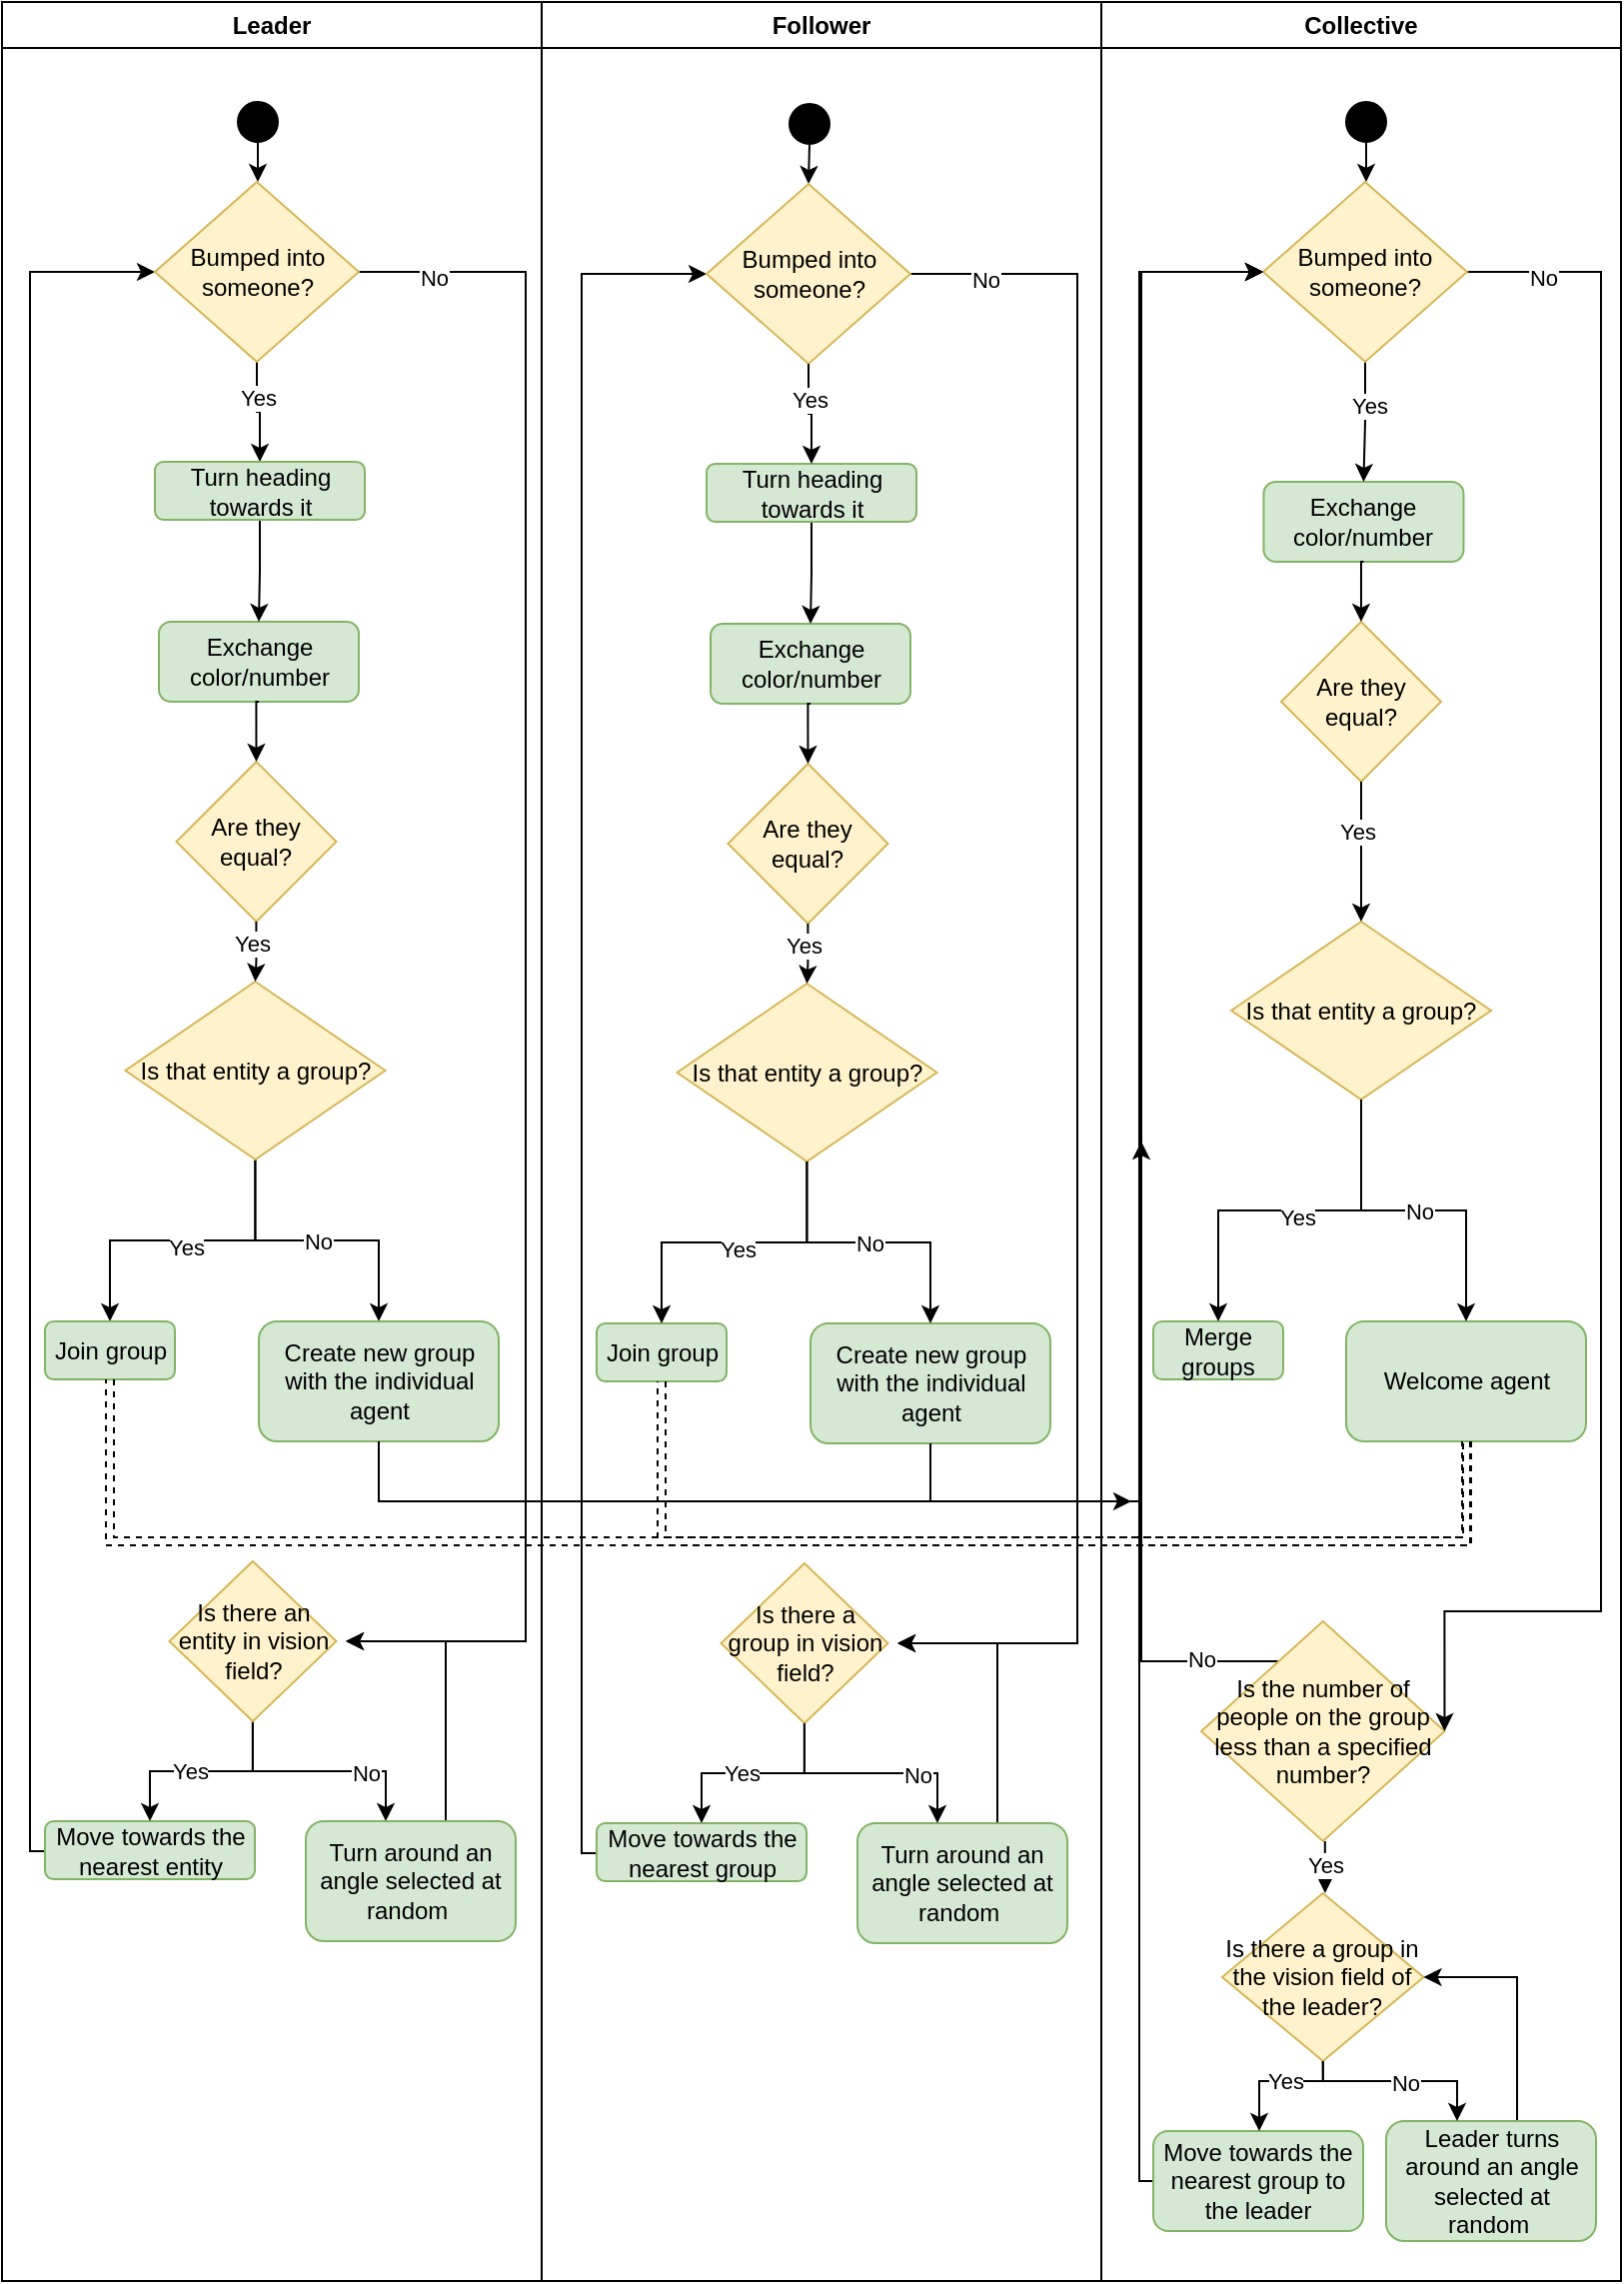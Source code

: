<mxfile version="21.6.8" type="github">
  <diagram name="Página-1" id="bcR1xl-ATKyn7uxblzfL">
    <mxGraphModel dx="1152" dy="717" grid="1" gridSize="10" guides="1" tooltips="1" connect="1" arrows="1" fold="1" page="1" pageScale="1" pageWidth="827" pageHeight="1169" math="0" shadow="0">
      <root>
        <mxCell id="0" />
        <mxCell id="1" parent="0" />
        <mxCell id="erYnmfh7KymrD9iURdZM-40" value="Follower" style="swimlane;whiteSpace=wrap;html=1;" vertex="1" parent="1">
          <mxGeometry x="280" y="20" width="280" height="1140" as="geometry" />
        </mxCell>
        <mxCell id="erYnmfh7KymrD9iURdZM-281" style="edgeStyle=orthogonalEdgeStyle;rounded=0;orthogonalLoop=1;jettySize=auto;html=1;exitX=0.5;exitY=1;exitDx=0;exitDy=0;entryX=0.5;entryY=0;entryDx=0;entryDy=0;" edge="1" parent="erYnmfh7KymrD9iURdZM-40" source="erYnmfh7KymrD9iURdZM-187" target="erYnmfh7KymrD9iURdZM-212">
          <mxGeometry relative="1" as="geometry" />
        </mxCell>
        <mxCell id="erYnmfh7KymrD9iURdZM-187" value="" style="ellipse;whiteSpace=wrap;html=1;aspect=fixed;fillColor=#000000;" vertex="1" parent="erYnmfh7KymrD9iURdZM-40">
          <mxGeometry x="124" y="51" width="20" height="20" as="geometry" />
        </mxCell>
        <mxCell id="erYnmfh7KymrD9iURdZM-188" style="edgeStyle=orthogonalEdgeStyle;rounded=0;orthogonalLoop=1;jettySize=auto;html=1;exitX=0.5;exitY=1;exitDx=0;exitDy=0;entryX=0;entryY=0.5;entryDx=0;entryDy=0;" edge="1" parent="erYnmfh7KymrD9iURdZM-40" source="erYnmfh7KymrD9iURdZM-189">
          <mxGeometry relative="1" as="geometry">
            <mxPoint x="89.74" y="821" as="sourcePoint" />
            <mxPoint x="82.5" y="136" as="targetPoint" />
            <Array as="points">
              <mxPoint x="83" y="940" />
              <mxPoint x="83" y="926" />
              <mxPoint x="20" y="926" />
              <mxPoint x="20" y="136" />
            </Array>
          </mxGeometry>
        </mxCell>
        <mxCell id="erYnmfh7KymrD9iURdZM-189" value="Move towards the nearest group" style="rounded=1;whiteSpace=wrap;html=1;fillColor=#d5e8d4;strokeColor=#82b366;" vertex="1" parent="erYnmfh7KymrD9iURdZM-40">
          <mxGeometry x="27.5" y="911" width="105" height="29" as="geometry" />
        </mxCell>
        <mxCell id="erYnmfh7KymrD9iURdZM-190" value="Exchange color/number" style="rounded=1;whiteSpace=wrap;html=1;fillColor=#d5e8d4;strokeColor=#82b366;" vertex="1" parent="erYnmfh7KymrD9iURdZM-40">
          <mxGeometry x="84.5" y="311" width="100" height="40" as="geometry" />
        </mxCell>
        <mxCell id="erYnmfh7KymrD9iURdZM-191" value="Are they equal?" style="rhombus;whiteSpace=wrap;html=1;fillColor=#fff2cc;strokeColor=#d6b656;" vertex="1" parent="erYnmfh7KymrD9iURdZM-40">
          <mxGeometry x="93.24" y="381" width="80" height="80" as="geometry" />
        </mxCell>
        <mxCell id="erYnmfh7KymrD9iURdZM-192" style="edgeStyle=orthogonalEdgeStyle;rounded=0;orthogonalLoop=1;jettySize=auto;html=1;exitX=0.5;exitY=1;exitDx=0;exitDy=0;entryX=0.5;entryY=0;entryDx=0;entryDy=0;" edge="1" parent="erYnmfh7KymrD9iURdZM-40" source="erYnmfh7KymrD9iURdZM-190" target="erYnmfh7KymrD9iURdZM-191">
          <mxGeometry relative="1" as="geometry" />
        </mxCell>
        <mxCell id="erYnmfh7KymrD9iURdZM-197" value="Is that entity a group?" style="rhombus;whiteSpace=wrap;html=1;fillColor=#fff2cc;strokeColor=#d6b656;" vertex="1" parent="erYnmfh7KymrD9iURdZM-40">
          <mxGeometry x="67.74" y="491" width="130" height="89" as="geometry" />
        </mxCell>
        <mxCell id="erYnmfh7KymrD9iURdZM-198" style="edgeStyle=orthogonalEdgeStyle;rounded=0;orthogonalLoop=1;jettySize=auto;html=1;entryX=0.5;entryY=0;entryDx=0;entryDy=0;" edge="1" parent="erYnmfh7KymrD9iURdZM-40" source="erYnmfh7KymrD9iURdZM-191" target="erYnmfh7KymrD9iURdZM-197">
          <mxGeometry relative="1" as="geometry" />
        </mxCell>
        <mxCell id="erYnmfh7KymrD9iURdZM-199" value="Yes" style="edgeLabel;html=1;align=center;verticalAlign=middle;resizable=0;points=[];" vertex="1" connectable="0" parent="erYnmfh7KymrD9iURdZM-198">
          <mxGeometry x="-0.262" y="-2" relative="1" as="geometry">
            <mxPoint y="-1" as="offset" />
          </mxGeometry>
        </mxCell>
        <mxCell id="erYnmfh7KymrD9iURdZM-200" value="Create new group with the individual agent" style="rounded=1;whiteSpace=wrap;html=1;fillColor=#d5e8d4;strokeColor=#82b366;" vertex="1" parent="erYnmfh7KymrD9iURdZM-40">
          <mxGeometry x="134.5" y="661" width="120" height="60" as="geometry" />
        </mxCell>
        <mxCell id="erYnmfh7KymrD9iURdZM-193" style="edgeStyle=orthogonalEdgeStyle;rounded=0;orthogonalLoop=1;jettySize=auto;html=1;entryX=0.5;entryY=0;entryDx=0;entryDy=0;" edge="1" parent="erYnmfh7KymrD9iURdZM-40" source="erYnmfh7KymrD9iURdZM-197" target="erYnmfh7KymrD9iURdZM-200">
          <mxGeometry relative="1" as="geometry" />
        </mxCell>
        <mxCell id="erYnmfh7KymrD9iURdZM-194" value="No" style="edgeLabel;html=1;align=center;verticalAlign=middle;resizable=0;points=[];" vertex="1" connectable="0" parent="erYnmfh7KymrD9iURdZM-193">
          <mxGeometry x="0.214" relative="1" as="geometry">
            <mxPoint x="-15" as="offset" />
          </mxGeometry>
        </mxCell>
        <mxCell id="erYnmfh7KymrD9iURdZM-201" value="Join group" style="rounded=1;whiteSpace=wrap;html=1;fillColor=#d5e8d4;strokeColor=#82b366;" vertex="1" parent="erYnmfh7KymrD9iURdZM-40">
          <mxGeometry x="27.5" y="661" width="65" height="29" as="geometry" />
        </mxCell>
        <mxCell id="erYnmfh7KymrD9iURdZM-195" style="edgeStyle=orthogonalEdgeStyle;rounded=0;orthogonalLoop=1;jettySize=auto;html=1;" edge="1" parent="erYnmfh7KymrD9iURdZM-40" source="erYnmfh7KymrD9iURdZM-197" target="erYnmfh7KymrD9iURdZM-201">
          <mxGeometry relative="1" as="geometry" />
        </mxCell>
        <mxCell id="erYnmfh7KymrD9iURdZM-196" value="Yes" style="edgeLabel;html=1;align=center;verticalAlign=middle;resizable=0;points=[];" vertex="1" connectable="0" parent="erYnmfh7KymrD9iURdZM-195">
          <mxGeometry x="-0.148" y="3" relative="1" as="geometry">
            <mxPoint x="-10" as="offset" />
          </mxGeometry>
        </mxCell>
        <mxCell id="erYnmfh7KymrD9iURdZM-202" style="edgeStyle=orthogonalEdgeStyle;rounded=0;orthogonalLoop=1;jettySize=auto;html=1;" edge="1" parent="erYnmfh7KymrD9iURdZM-40" source="erYnmfh7KymrD9iURdZM-206" target="erYnmfh7KymrD9iURdZM-189">
          <mxGeometry relative="1" as="geometry" />
        </mxCell>
        <mxCell id="erYnmfh7KymrD9iURdZM-203" value="Yes" style="edgeLabel;html=1;align=center;verticalAlign=middle;resizable=0;points=[];" vertex="1" connectable="0" parent="erYnmfh7KymrD9iURdZM-202">
          <mxGeometry x="-0.413" y="-5" relative="1" as="geometry">
            <mxPoint x="-27" y="5" as="offset" />
          </mxGeometry>
        </mxCell>
        <mxCell id="erYnmfh7KymrD9iURdZM-206" value="Is there a group in vision field?" style="rhombus;whiteSpace=wrap;html=1;fillColor=#fff2cc;strokeColor=#d6b656;" vertex="1" parent="erYnmfh7KymrD9iURdZM-40">
          <mxGeometry x="89.74" y="781" width="83.5" height="80" as="geometry" />
        </mxCell>
        <mxCell id="erYnmfh7KymrD9iURdZM-209" style="edgeStyle=orthogonalEdgeStyle;rounded=0;orthogonalLoop=1;jettySize=auto;html=1;" edge="1" parent="erYnmfh7KymrD9iURdZM-40" source="erYnmfh7KymrD9iURdZM-212">
          <mxGeometry relative="1" as="geometry">
            <mxPoint x="178" y="821" as="targetPoint" />
            <Array as="points">
              <mxPoint x="268" y="136" />
              <mxPoint x="268" y="821" />
            </Array>
          </mxGeometry>
        </mxCell>
        <mxCell id="erYnmfh7KymrD9iURdZM-211" value="No" style="edgeLabel;html=1;align=center;verticalAlign=middle;resizable=0;points=[];" vertex="1" connectable="0" parent="erYnmfh7KymrD9iURdZM-209">
          <mxGeometry x="-0.913" y="-3" relative="1" as="geometry">
            <mxPoint as="offset" />
          </mxGeometry>
        </mxCell>
        <mxCell id="erYnmfh7KymrD9iURdZM-212" value="Bumped into someone?" style="rhombus;whiteSpace=wrap;html=1;fillColor=#fff2cc;strokeColor=#d6b656;" vertex="1" parent="erYnmfh7KymrD9iURdZM-40">
          <mxGeometry x="82.5" y="91" width="102" height="90" as="geometry" />
        </mxCell>
        <mxCell id="erYnmfh7KymrD9iURdZM-213" style="edgeStyle=orthogonalEdgeStyle;rounded=0;orthogonalLoop=1;jettySize=auto;html=1;exitX=0.5;exitY=1;exitDx=0;exitDy=0;" edge="1" parent="erYnmfh7KymrD9iURdZM-40" source="erYnmfh7KymrD9iURdZM-214" target="erYnmfh7KymrD9iURdZM-190">
          <mxGeometry relative="1" as="geometry" />
        </mxCell>
        <mxCell id="erYnmfh7KymrD9iURdZM-214" value="Turn heading towards it" style="rounded=1;whiteSpace=wrap;html=1;fillColor=#d5e8d4;strokeColor=#82b366;" vertex="1" parent="erYnmfh7KymrD9iURdZM-40">
          <mxGeometry x="82.5" y="231" width="105" height="29" as="geometry" />
        </mxCell>
        <mxCell id="erYnmfh7KymrD9iURdZM-207" style="edgeStyle=orthogonalEdgeStyle;rounded=0;orthogonalLoop=1;jettySize=auto;html=1;exitX=0.5;exitY=1;exitDx=0;exitDy=0;" edge="1" parent="erYnmfh7KymrD9iURdZM-40" source="erYnmfh7KymrD9iURdZM-212" target="erYnmfh7KymrD9iURdZM-214">
          <mxGeometry relative="1" as="geometry" />
        </mxCell>
        <mxCell id="erYnmfh7KymrD9iURdZM-208" value="Yes" style="edgeLabel;html=1;align=center;verticalAlign=middle;resizable=0;points=[];" vertex="1" connectable="0" parent="erYnmfh7KymrD9iURdZM-207">
          <mxGeometry x="-0.438" y="4" relative="1" as="geometry">
            <mxPoint x="-4" y="3" as="offset" />
          </mxGeometry>
        </mxCell>
        <mxCell id="erYnmfh7KymrD9iURdZM-215" style="edgeStyle=orthogonalEdgeStyle;rounded=0;orthogonalLoop=1;jettySize=auto;html=1;" edge="1" parent="erYnmfh7KymrD9iURdZM-40" source="erYnmfh7KymrD9iURdZM-216">
          <mxGeometry relative="1" as="geometry">
            <mxPoint x="178" y="821" as="targetPoint" />
            <Array as="points">
              <mxPoint x="228" y="821" />
            </Array>
          </mxGeometry>
        </mxCell>
        <mxCell id="erYnmfh7KymrD9iURdZM-216" value="Turn around an angle selected at random&amp;nbsp;" style="rounded=1;whiteSpace=wrap;html=1;fillColor=#d5e8d4;strokeColor=#82b366;" vertex="1" parent="erYnmfh7KymrD9iURdZM-40">
          <mxGeometry x="158" y="911" width="105" height="60" as="geometry" />
        </mxCell>
        <mxCell id="erYnmfh7KymrD9iURdZM-204" style="edgeStyle=orthogonalEdgeStyle;rounded=0;orthogonalLoop=1;jettySize=auto;html=1;" edge="1" parent="erYnmfh7KymrD9iURdZM-40" source="erYnmfh7KymrD9iURdZM-206" target="erYnmfh7KymrD9iURdZM-216">
          <mxGeometry relative="1" as="geometry">
            <Array as="points">
              <mxPoint x="131" y="886" />
              <mxPoint x="198" y="886" />
            </Array>
          </mxGeometry>
        </mxCell>
        <mxCell id="erYnmfh7KymrD9iURdZM-205" value="No" style="edgeLabel;html=1;align=center;verticalAlign=middle;resizable=0;points=[];" vertex="1" connectable="0" parent="erYnmfh7KymrD9iURdZM-204">
          <mxGeometry x="0.239" y="-1" relative="1" as="geometry">
            <mxPoint x="9" as="offset" />
          </mxGeometry>
        </mxCell>
        <mxCell id="erYnmfh7KymrD9iURdZM-1" value="Leader" style="swimlane;whiteSpace=wrap;html=1;startSize=23;" vertex="1" parent="1">
          <mxGeometry x="10" y="20" width="270" height="1140" as="geometry" />
        </mxCell>
        <mxCell id="erYnmfh7KymrD9iURdZM-133" value="" style="edgeStyle=orthogonalEdgeStyle;rounded=0;orthogonalLoop=1;jettySize=auto;html=1;" edge="1" parent="erYnmfh7KymrD9iURdZM-1" source="erYnmfh7KymrD9iURdZM-3" target="erYnmfh7KymrD9iURdZM-130">
          <mxGeometry relative="1" as="geometry" />
        </mxCell>
        <mxCell id="erYnmfh7KymrD9iURdZM-3" value="" style="ellipse;whiteSpace=wrap;html=1;aspect=fixed;fillColor=#000000;" vertex="1" parent="erYnmfh7KymrD9iURdZM-1">
          <mxGeometry x="118" y="50" width="20" height="20" as="geometry" />
        </mxCell>
        <mxCell id="erYnmfh7KymrD9iURdZM-153" style="edgeStyle=orthogonalEdgeStyle;rounded=0;orthogonalLoop=1;jettySize=auto;html=1;exitX=0.5;exitY=1;exitDx=0;exitDy=0;entryX=0;entryY=0.5;entryDx=0;entryDy=0;" edge="1" parent="erYnmfh7KymrD9iURdZM-1" source="erYnmfh7KymrD9iURdZM-47">
          <mxGeometry relative="1" as="geometry">
            <mxPoint x="83.74" y="820" as="sourcePoint" />
            <mxPoint x="76.5" y="135" as="targetPoint" />
            <Array as="points">
              <mxPoint x="77" y="939" />
              <mxPoint x="77" y="925" />
              <mxPoint x="14" y="925" />
              <mxPoint x="14" y="135" />
            </Array>
          </mxGeometry>
        </mxCell>
        <mxCell id="erYnmfh7KymrD9iURdZM-47" value="Move towards the nearest entity" style="rounded=1;whiteSpace=wrap;html=1;fillColor=#d5e8d4;strokeColor=#82b366;" vertex="1" parent="erYnmfh7KymrD9iURdZM-1">
          <mxGeometry x="21.5" y="910" width="105" height="29" as="geometry" />
        </mxCell>
        <mxCell id="erYnmfh7KymrD9iURdZM-54" value="Exchange color/number" style="rounded=1;whiteSpace=wrap;html=1;fillColor=#d5e8d4;strokeColor=#82b366;" vertex="1" parent="erYnmfh7KymrD9iURdZM-1">
          <mxGeometry x="78.5" y="310" width="100" height="40" as="geometry" />
        </mxCell>
        <mxCell id="erYnmfh7KymrD9iURdZM-57" value="Are they equal?" style="rhombus;whiteSpace=wrap;html=1;fillColor=#fff2cc;strokeColor=#d6b656;" vertex="1" parent="erYnmfh7KymrD9iURdZM-1">
          <mxGeometry x="87.24" y="380" width="80" height="80" as="geometry" />
        </mxCell>
        <mxCell id="erYnmfh7KymrD9iURdZM-53" style="edgeStyle=orthogonalEdgeStyle;rounded=0;orthogonalLoop=1;jettySize=auto;html=1;exitX=0.5;exitY=1;exitDx=0;exitDy=0;entryX=0.5;entryY=0;entryDx=0;entryDy=0;" edge="1" parent="erYnmfh7KymrD9iURdZM-1" source="erYnmfh7KymrD9iURdZM-54" target="erYnmfh7KymrD9iURdZM-57">
          <mxGeometry relative="1" as="geometry" />
        </mxCell>
        <mxCell id="erYnmfh7KymrD9iURdZM-136" style="edgeStyle=orthogonalEdgeStyle;rounded=0;orthogonalLoop=1;jettySize=auto;html=1;entryX=0.5;entryY=0;entryDx=0;entryDy=0;" edge="1" parent="erYnmfh7KymrD9iURdZM-1" source="erYnmfh7KymrD9iURdZM-62" target="erYnmfh7KymrD9iURdZM-63">
          <mxGeometry relative="1" as="geometry" />
        </mxCell>
        <mxCell id="erYnmfh7KymrD9iURdZM-137" value="No" style="edgeLabel;html=1;align=center;verticalAlign=middle;resizable=0;points=[];" vertex="1" connectable="0" parent="erYnmfh7KymrD9iURdZM-136">
          <mxGeometry x="0.214" relative="1" as="geometry">
            <mxPoint x="-15" as="offset" />
          </mxGeometry>
        </mxCell>
        <mxCell id="erYnmfh7KymrD9iURdZM-138" style="edgeStyle=orthogonalEdgeStyle;rounded=0;orthogonalLoop=1;jettySize=auto;html=1;" edge="1" parent="erYnmfh7KymrD9iURdZM-1" source="erYnmfh7KymrD9iURdZM-62" target="erYnmfh7KymrD9iURdZM-68">
          <mxGeometry relative="1" as="geometry" />
        </mxCell>
        <mxCell id="erYnmfh7KymrD9iURdZM-139" value="Yes" style="edgeLabel;html=1;align=center;verticalAlign=middle;resizable=0;points=[];" vertex="1" connectable="0" parent="erYnmfh7KymrD9iURdZM-138">
          <mxGeometry x="-0.148" y="3" relative="1" as="geometry">
            <mxPoint x="-10" as="offset" />
          </mxGeometry>
        </mxCell>
        <mxCell id="erYnmfh7KymrD9iURdZM-62" value="Is that entity a group?" style="rhombus;whiteSpace=wrap;html=1;fillColor=#fff2cc;strokeColor=#d6b656;" vertex="1" parent="erYnmfh7KymrD9iURdZM-1">
          <mxGeometry x="61.74" y="490" width="130" height="89" as="geometry" />
        </mxCell>
        <mxCell id="erYnmfh7KymrD9iURdZM-56" style="edgeStyle=orthogonalEdgeStyle;rounded=0;orthogonalLoop=1;jettySize=auto;html=1;entryX=0.5;entryY=0;entryDx=0;entryDy=0;" edge="1" parent="erYnmfh7KymrD9iURdZM-1" source="erYnmfh7KymrD9iURdZM-57" target="erYnmfh7KymrD9iURdZM-62">
          <mxGeometry relative="1" as="geometry" />
        </mxCell>
        <mxCell id="erYnmfh7KymrD9iURdZM-150" value="Yes" style="edgeLabel;html=1;align=center;verticalAlign=middle;resizable=0;points=[];" vertex="1" connectable="0" parent="erYnmfh7KymrD9iURdZM-56">
          <mxGeometry x="-0.262" y="-2" relative="1" as="geometry">
            <mxPoint y="-1" as="offset" />
          </mxGeometry>
        </mxCell>
        <mxCell id="erYnmfh7KymrD9iURdZM-63" value="Create new group with the individual agent" style="rounded=1;whiteSpace=wrap;html=1;fillColor=#d5e8d4;strokeColor=#82b366;" vertex="1" parent="erYnmfh7KymrD9iURdZM-1">
          <mxGeometry x="128.5" y="660" width="120" height="60" as="geometry" />
        </mxCell>
        <mxCell id="erYnmfh7KymrD9iURdZM-68" value="Join group" style="rounded=1;whiteSpace=wrap;html=1;fillColor=#d5e8d4;strokeColor=#82b366;" vertex="1" parent="erYnmfh7KymrD9iURdZM-1">
          <mxGeometry x="21.5" y="660" width="65" height="29" as="geometry" />
        </mxCell>
        <mxCell id="erYnmfh7KymrD9iURdZM-127" style="edgeStyle=orthogonalEdgeStyle;rounded=0;orthogonalLoop=1;jettySize=auto;html=1;" edge="1" parent="erYnmfh7KymrD9iURdZM-1" source="erYnmfh7KymrD9iURdZM-120" target="erYnmfh7KymrD9iURdZM-47">
          <mxGeometry relative="1" as="geometry" />
        </mxCell>
        <mxCell id="erYnmfh7KymrD9iURdZM-128" value="Yes" style="edgeLabel;html=1;align=center;verticalAlign=middle;resizable=0;points=[];" vertex="1" connectable="0" parent="erYnmfh7KymrD9iURdZM-127">
          <mxGeometry x="-0.413" y="-5" relative="1" as="geometry">
            <mxPoint x="-27" y="5" as="offset" />
          </mxGeometry>
        </mxCell>
        <mxCell id="erYnmfh7KymrD9iURdZM-182" style="edgeStyle=orthogonalEdgeStyle;rounded=0;orthogonalLoop=1;jettySize=auto;html=1;" edge="1" parent="erYnmfh7KymrD9iURdZM-1" source="erYnmfh7KymrD9iURdZM-120" target="erYnmfh7KymrD9iURdZM-181">
          <mxGeometry relative="1" as="geometry">
            <Array as="points">
              <mxPoint x="125" y="885" />
              <mxPoint x="192" y="885" />
            </Array>
          </mxGeometry>
        </mxCell>
        <mxCell id="erYnmfh7KymrD9iURdZM-183" value="No" style="edgeLabel;html=1;align=center;verticalAlign=middle;resizable=0;points=[];" vertex="1" connectable="0" parent="erYnmfh7KymrD9iURdZM-182">
          <mxGeometry x="0.239" y="-1" relative="1" as="geometry">
            <mxPoint x="9" as="offset" />
          </mxGeometry>
        </mxCell>
        <mxCell id="erYnmfh7KymrD9iURdZM-120" value="Is there an entity in vision field?" style="rhombus;whiteSpace=wrap;html=1;fillColor=#fff2cc;strokeColor=#d6b656;" vertex="1" parent="erYnmfh7KymrD9iURdZM-1">
          <mxGeometry x="83.74" y="780" width="83.5" height="80" as="geometry" />
        </mxCell>
        <mxCell id="erYnmfh7KymrD9iURdZM-132" style="edgeStyle=orthogonalEdgeStyle;rounded=0;orthogonalLoop=1;jettySize=auto;html=1;exitX=0.5;exitY=1;exitDx=0;exitDy=0;" edge="1" parent="erYnmfh7KymrD9iURdZM-1" source="erYnmfh7KymrD9iURdZM-130" target="erYnmfh7KymrD9iURdZM-131">
          <mxGeometry relative="1" as="geometry" />
        </mxCell>
        <mxCell id="erYnmfh7KymrD9iURdZM-134" value="Yes" style="edgeLabel;html=1;align=center;verticalAlign=middle;resizable=0;points=[];" vertex="1" connectable="0" parent="erYnmfh7KymrD9iURdZM-132">
          <mxGeometry x="-0.438" y="4" relative="1" as="geometry">
            <mxPoint x="-4" y="3" as="offset" />
          </mxGeometry>
        </mxCell>
        <mxCell id="erYnmfh7KymrD9iURdZM-141" style="edgeStyle=orthogonalEdgeStyle;rounded=0;orthogonalLoop=1;jettySize=auto;html=1;" edge="1" parent="erYnmfh7KymrD9iURdZM-1" source="erYnmfh7KymrD9iURdZM-130">
          <mxGeometry relative="1" as="geometry">
            <mxPoint x="172" y="820" as="targetPoint" />
            <Array as="points">
              <mxPoint x="262" y="135" />
              <mxPoint x="262" y="820" />
            </Array>
          </mxGeometry>
        </mxCell>
        <mxCell id="erYnmfh7KymrD9iURdZM-184" value="No" style="edgeLabel;html=1;align=center;verticalAlign=middle;resizable=0;points=[];" vertex="1" connectable="0" parent="erYnmfh7KymrD9iURdZM-141">
          <mxGeometry x="-0.913" y="-3" relative="1" as="geometry">
            <mxPoint as="offset" />
          </mxGeometry>
        </mxCell>
        <mxCell id="erYnmfh7KymrD9iURdZM-130" value="Bumped into someone?" style="rhombus;whiteSpace=wrap;html=1;fillColor=#fff2cc;strokeColor=#d6b656;" vertex="1" parent="erYnmfh7KymrD9iURdZM-1">
          <mxGeometry x="76.5" y="90" width="102" height="90" as="geometry" />
        </mxCell>
        <mxCell id="erYnmfh7KymrD9iURdZM-146" style="edgeStyle=orthogonalEdgeStyle;rounded=0;orthogonalLoop=1;jettySize=auto;html=1;exitX=0.5;exitY=1;exitDx=0;exitDy=0;" edge="1" parent="erYnmfh7KymrD9iURdZM-1" source="erYnmfh7KymrD9iURdZM-131" target="erYnmfh7KymrD9iURdZM-54">
          <mxGeometry relative="1" as="geometry" />
        </mxCell>
        <mxCell id="erYnmfh7KymrD9iURdZM-131" value="Turn heading towards it" style="rounded=1;whiteSpace=wrap;html=1;fillColor=#d5e8d4;strokeColor=#82b366;" vertex="1" parent="erYnmfh7KymrD9iURdZM-1">
          <mxGeometry x="76.5" y="230" width="105" height="29" as="geometry" />
        </mxCell>
        <mxCell id="erYnmfh7KymrD9iURdZM-185" style="edgeStyle=orthogonalEdgeStyle;rounded=0;orthogonalLoop=1;jettySize=auto;html=1;" edge="1" parent="erYnmfh7KymrD9iURdZM-1" source="erYnmfh7KymrD9iURdZM-181">
          <mxGeometry relative="1" as="geometry">
            <mxPoint x="172" y="820" as="targetPoint" />
            <Array as="points">
              <mxPoint x="222" y="820" />
            </Array>
          </mxGeometry>
        </mxCell>
        <mxCell id="erYnmfh7KymrD9iURdZM-181" value="Turn around an angle selected at random&amp;nbsp;" style="rounded=1;whiteSpace=wrap;html=1;fillColor=#d5e8d4;strokeColor=#82b366;" vertex="1" parent="erYnmfh7KymrD9iURdZM-1">
          <mxGeometry x="152" y="910" width="105" height="60" as="geometry" />
        </mxCell>
        <mxCell id="erYnmfh7KymrD9iURdZM-28" value="Collective" style="swimlane;whiteSpace=wrap;html=1;" vertex="1" parent="1">
          <mxGeometry x="560" y="20" width="260" height="1140" as="geometry" />
        </mxCell>
        <mxCell id="erYnmfh7KymrD9iURdZM-217" value="" style="ellipse;whiteSpace=wrap;html=1;aspect=fixed;fillColor=#000000;" vertex="1" parent="erYnmfh7KymrD9iURdZM-28">
          <mxGeometry x="122.5" y="50" width="20" height="20" as="geometry" />
        </mxCell>
        <mxCell id="erYnmfh7KymrD9iURdZM-218" style="edgeStyle=orthogonalEdgeStyle;rounded=0;orthogonalLoop=1;jettySize=auto;html=1;exitX=0.5;exitY=1;exitDx=0;exitDy=0;entryX=0;entryY=0.5;entryDx=0;entryDy=0;" edge="1" parent="erYnmfh7KymrD9iURdZM-28" source="erYnmfh7KymrD9iURdZM-219">
          <mxGeometry relative="1" as="geometry">
            <mxPoint x="88.24" y="820" as="sourcePoint" />
            <mxPoint x="81" y="135" as="targetPoint" />
            <Array as="points">
              <mxPoint x="78" y="1080" />
              <mxPoint x="70" y="1080" />
              <mxPoint x="70" y="1090" />
              <mxPoint x="19" y="1090" />
              <mxPoint x="19" y="135" />
            </Array>
          </mxGeometry>
        </mxCell>
        <mxCell id="erYnmfh7KymrD9iURdZM-219" value="Move towards the nearest group to the leader" style="rounded=1;whiteSpace=wrap;html=1;fillColor=#d5e8d4;strokeColor=#82b366;" vertex="1" parent="erYnmfh7KymrD9iURdZM-28">
          <mxGeometry x="26.0" y="1065" width="105" height="50" as="geometry" />
        </mxCell>
        <mxCell id="erYnmfh7KymrD9iURdZM-220" value="Exchange color/number" style="rounded=1;whiteSpace=wrap;html=1;fillColor=#d5e8d4;strokeColor=#82b366;" vertex="1" parent="erYnmfh7KymrD9iURdZM-28">
          <mxGeometry x="81.24" y="240" width="100" height="40" as="geometry" />
        </mxCell>
        <mxCell id="erYnmfh7KymrD9iURdZM-221" value="Are they equal?" style="rhombus;whiteSpace=wrap;html=1;fillColor=#fff2cc;strokeColor=#d6b656;" vertex="1" parent="erYnmfh7KymrD9iURdZM-28">
          <mxGeometry x="89.98" y="310" width="80" height="80" as="geometry" />
        </mxCell>
        <mxCell id="erYnmfh7KymrD9iURdZM-222" style="edgeStyle=orthogonalEdgeStyle;rounded=0;orthogonalLoop=1;jettySize=auto;html=1;exitX=0.5;exitY=1;exitDx=0;exitDy=0;entryX=0.5;entryY=0;entryDx=0;entryDy=0;" edge="1" parent="erYnmfh7KymrD9iURdZM-28" source="erYnmfh7KymrD9iURdZM-220" target="erYnmfh7KymrD9iURdZM-221">
          <mxGeometry relative="1" as="geometry" />
        </mxCell>
        <mxCell id="erYnmfh7KymrD9iURdZM-223" value="Is that entity a group?" style="rhombus;whiteSpace=wrap;html=1;fillColor=#fff2cc;strokeColor=#d6b656;" vertex="1" parent="erYnmfh7KymrD9iURdZM-28">
          <mxGeometry x="64.99" y="460" width="130" height="89" as="geometry" />
        </mxCell>
        <mxCell id="erYnmfh7KymrD9iURdZM-224" style="edgeStyle=orthogonalEdgeStyle;rounded=0;orthogonalLoop=1;jettySize=auto;html=1;entryX=0.5;entryY=0;entryDx=0;entryDy=0;" edge="1" parent="erYnmfh7KymrD9iURdZM-28" source="erYnmfh7KymrD9iURdZM-221" target="erYnmfh7KymrD9iURdZM-223">
          <mxGeometry relative="1" as="geometry" />
        </mxCell>
        <mxCell id="erYnmfh7KymrD9iURdZM-225" value="Yes" style="edgeLabel;html=1;align=center;verticalAlign=middle;resizable=0;points=[];" vertex="1" connectable="0" parent="erYnmfh7KymrD9iURdZM-224">
          <mxGeometry x="-0.262" y="-2" relative="1" as="geometry">
            <mxPoint y="-1" as="offset" />
          </mxGeometry>
        </mxCell>
        <mxCell id="erYnmfh7KymrD9iURdZM-226" value="Welcome agent" style="rounded=1;whiteSpace=wrap;html=1;fillColor=#d5e8d4;strokeColor=#82b366;" vertex="1" parent="erYnmfh7KymrD9iURdZM-28">
          <mxGeometry x="122.5" y="660" width="120" height="60" as="geometry" />
        </mxCell>
        <mxCell id="erYnmfh7KymrD9iURdZM-227" style="edgeStyle=orthogonalEdgeStyle;rounded=0;orthogonalLoop=1;jettySize=auto;html=1;entryX=0.5;entryY=0;entryDx=0;entryDy=0;" edge="1" parent="erYnmfh7KymrD9iURdZM-28" source="erYnmfh7KymrD9iURdZM-223" target="erYnmfh7KymrD9iURdZM-226">
          <mxGeometry relative="1" as="geometry" />
        </mxCell>
        <mxCell id="erYnmfh7KymrD9iURdZM-228" value="No" style="edgeLabel;html=1;align=center;verticalAlign=middle;resizable=0;points=[];" vertex="1" connectable="0" parent="erYnmfh7KymrD9iURdZM-227">
          <mxGeometry x="0.214" relative="1" as="geometry">
            <mxPoint x="-15" as="offset" />
          </mxGeometry>
        </mxCell>
        <mxCell id="erYnmfh7KymrD9iURdZM-229" value="Merge groups" style="rounded=1;whiteSpace=wrap;html=1;fillColor=#d5e8d4;strokeColor=#82b366;" vertex="1" parent="erYnmfh7KymrD9iURdZM-28">
          <mxGeometry x="26" y="660" width="65" height="29" as="geometry" />
        </mxCell>
        <mxCell id="erYnmfh7KymrD9iURdZM-230" style="edgeStyle=orthogonalEdgeStyle;rounded=0;orthogonalLoop=1;jettySize=auto;html=1;" edge="1" parent="erYnmfh7KymrD9iURdZM-28" source="erYnmfh7KymrD9iURdZM-223" target="erYnmfh7KymrD9iURdZM-229">
          <mxGeometry relative="1" as="geometry" />
        </mxCell>
        <mxCell id="erYnmfh7KymrD9iURdZM-231" value="Yes" style="edgeLabel;html=1;align=center;verticalAlign=middle;resizable=0;points=[];" vertex="1" connectable="0" parent="erYnmfh7KymrD9iURdZM-230">
          <mxGeometry x="-0.148" y="3" relative="1" as="geometry">
            <mxPoint x="-10" as="offset" />
          </mxGeometry>
        </mxCell>
        <mxCell id="erYnmfh7KymrD9iURdZM-264" style="edgeStyle=orthogonalEdgeStyle;rounded=0;orthogonalLoop=1;jettySize=auto;html=1;" edge="1" parent="erYnmfh7KymrD9iURdZM-28">
          <mxGeometry relative="1" as="geometry">
            <mxPoint x="111.889" y="919.983" as="sourcePoint" />
            <mxPoint x="112.0" y="946.01" as="targetPoint" />
          </mxGeometry>
        </mxCell>
        <mxCell id="erYnmfh7KymrD9iURdZM-265" value="Yes" style="edgeLabel;html=1;align=center;verticalAlign=middle;resizable=0;points=[];" vertex="1" connectable="0" parent="erYnmfh7KymrD9iURdZM-264">
          <mxGeometry x="-0.336" y="3" relative="1" as="geometry">
            <mxPoint x="-3" y="3" as="offset" />
          </mxGeometry>
        </mxCell>
        <mxCell id="erYnmfh7KymrD9iURdZM-267" style="edgeStyle=orthogonalEdgeStyle;rounded=0;orthogonalLoop=1;jettySize=auto;html=1;" edge="1" parent="erYnmfh7KymrD9iURdZM-28" source="erYnmfh7KymrD9iURdZM-234" target="erYnmfh7KymrD9iURdZM-237">
          <mxGeometry relative="1" as="geometry">
            <Array as="points">
              <mxPoint x="20" y="830" />
              <mxPoint x="20" y="135" />
            </Array>
          </mxGeometry>
        </mxCell>
        <mxCell id="erYnmfh7KymrD9iURdZM-270" value="No" style="edgeLabel;html=1;align=center;verticalAlign=middle;resizable=0;points=[];" vertex="1" connectable="0" parent="erYnmfh7KymrD9iURdZM-267">
          <mxGeometry x="-0.954" y="-1" relative="1" as="geometry">
            <mxPoint x="-20" as="offset" />
          </mxGeometry>
        </mxCell>
        <mxCell id="erYnmfh7KymrD9iURdZM-234" value="Is the number of people on the group less than a specified number?" style="rhombus;whiteSpace=wrap;html=1;fillColor=#fff2cc;strokeColor=#d6b656;" vertex="1" parent="erYnmfh7KymrD9iURdZM-28">
          <mxGeometry x="50" y="810" width="121.74" height="110" as="geometry" />
        </mxCell>
        <mxCell id="erYnmfh7KymrD9iURdZM-235" style="edgeStyle=orthogonalEdgeStyle;rounded=0;orthogonalLoop=1;jettySize=auto;html=1;entryX=1;entryY=0.5;entryDx=0;entryDy=0;" edge="1" parent="erYnmfh7KymrD9iURdZM-28" source="erYnmfh7KymrD9iURdZM-237" target="erYnmfh7KymrD9iURdZM-234">
          <mxGeometry relative="1" as="geometry">
            <mxPoint x="188" y="820" as="targetPoint" />
            <Array as="points">
              <mxPoint x="250" y="135" />
              <mxPoint x="250" y="805" />
            </Array>
          </mxGeometry>
        </mxCell>
        <mxCell id="erYnmfh7KymrD9iURdZM-236" value="No" style="edgeLabel;html=1;align=center;verticalAlign=middle;resizable=0;points=[];" vertex="1" connectable="0" parent="erYnmfh7KymrD9iURdZM-235">
          <mxGeometry x="-0.913" y="-3" relative="1" as="geometry">
            <mxPoint as="offset" />
          </mxGeometry>
        </mxCell>
        <mxCell id="erYnmfh7KymrD9iURdZM-248" style="edgeStyle=orthogonalEdgeStyle;rounded=0;orthogonalLoop=1;jettySize=auto;html=1;" edge="1" parent="erYnmfh7KymrD9iURdZM-28" source="erYnmfh7KymrD9iURdZM-237" target="erYnmfh7KymrD9iURdZM-220">
          <mxGeometry relative="1" as="geometry" />
        </mxCell>
        <mxCell id="erYnmfh7KymrD9iURdZM-249" value="Yes" style="edgeLabel;html=1;align=center;verticalAlign=middle;resizable=0;points=[];" vertex="1" connectable="0" parent="erYnmfh7KymrD9iURdZM-248">
          <mxGeometry x="-0.245" y="2" relative="1" as="geometry">
            <mxPoint y="-1" as="offset" />
          </mxGeometry>
        </mxCell>
        <mxCell id="erYnmfh7KymrD9iURdZM-237" value="Bumped into someone?" style="rhombus;whiteSpace=wrap;html=1;fillColor=#fff2cc;strokeColor=#d6b656;" vertex="1" parent="erYnmfh7KymrD9iURdZM-28">
          <mxGeometry x="81" y="90" width="102" height="90" as="geometry" />
        </mxCell>
        <mxCell id="erYnmfh7KymrD9iURdZM-238" value="" style="edgeStyle=orthogonalEdgeStyle;rounded=0;orthogonalLoop=1;jettySize=auto;html=1;" edge="1" parent="erYnmfh7KymrD9iURdZM-28" source="erYnmfh7KymrD9iURdZM-217" target="erYnmfh7KymrD9iURdZM-237">
          <mxGeometry relative="1" as="geometry" />
        </mxCell>
        <mxCell id="erYnmfh7KymrD9iURdZM-260" style="edgeStyle=orthogonalEdgeStyle;rounded=0;orthogonalLoop=1;jettySize=auto;html=1;exitX=0.5;exitY=1;exitDx=0;exitDy=0;" edge="1" parent="erYnmfh7KymrD9iURdZM-28" source="erYnmfh7KymrD9iURdZM-255" target="erYnmfh7KymrD9iURdZM-219">
          <mxGeometry relative="1" as="geometry">
            <Array as="points">
              <mxPoint x="111" y="1040" />
              <mxPoint x="79" y="1040" />
            </Array>
          </mxGeometry>
        </mxCell>
        <mxCell id="erYnmfh7KymrD9iURdZM-263" value="Yes" style="edgeLabel;html=1;align=center;verticalAlign=middle;resizable=0;points=[];" vertex="1" connectable="0" parent="erYnmfh7KymrD9iURdZM-260">
          <mxGeometry x="0.04" relative="1" as="geometry">
            <mxPoint x="6" as="offset" />
          </mxGeometry>
        </mxCell>
        <mxCell id="erYnmfh7KymrD9iURdZM-255" value="Is there a group in the vision field of the leader?" style="rhombus;whiteSpace=wrap;html=1;fillColor=#fff2cc;strokeColor=#d6b656;" vertex="1" parent="erYnmfh7KymrD9iURdZM-28">
          <mxGeometry x="60.49" y="946" width="100.76" height="84" as="geometry" />
        </mxCell>
        <mxCell id="erYnmfh7KymrD9iURdZM-256" style="edgeStyle=orthogonalEdgeStyle;rounded=0;orthogonalLoop=1;jettySize=auto;html=1;entryX=1;entryY=0.5;entryDx=0;entryDy=0;" edge="1" parent="erYnmfh7KymrD9iURdZM-28" source="erYnmfh7KymrD9iURdZM-257" target="erYnmfh7KymrD9iURdZM-255">
          <mxGeometry relative="1" as="geometry">
            <mxPoint x="157.5" y="970" as="targetPoint" />
            <Array as="points">
              <mxPoint x="208" y="988" />
            </Array>
          </mxGeometry>
        </mxCell>
        <mxCell id="erYnmfh7KymrD9iURdZM-257" value="Leader turns around an angle selected at random&amp;nbsp;" style="rounded=1;whiteSpace=wrap;html=1;fillColor=#d5e8d4;strokeColor=#82b366;" vertex="1" parent="erYnmfh7KymrD9iURdZM-28">
          <mxGeometry x="142.5" y="1060" width="105" height="60" as="geometry" />
        </mxCell>
        <mxCell id="erYnmfh7KymrD9iURdZM-258" style="edgeStyle=orthogonalEdgeStyle;rounded=0;orthogonalLoop=1;jettySize=auto;html=1;" edge="1" parent="erYnmfh7KymrD9iURdZM-28" source="erYnmfh7KymrD9iURdZM-255" target="erYnmfh7KymrD9iURdZM-257">
          <mxGeometry relative="1" as="geometry">
            <Array as="points">
              <mxPoint x="111" y="1040" />
              <mxPoint x="178" y="1040" />
            </Array>
          </mxGeometry>
        </mxCell>
        <mxCell id="erYnmfh7KymrD9iURdZM-259" value="No" style="edgeLabel;html=1;align=center;verticalAlign=middle;resizable=0;points=[];" vertex="1" connectable="0" parent="erYnmfh7KymrD9iURdZM-258">
          <mxGeometry x="0.239" y="-1" relative="1" as="geometry">
            <mxPoint x="-9" as="offset" />
          </mxGeometry>
        </mxCell>
        <mxCell id="erYnmfh7KymrD9iURdZM-277" value="" style="endArrow=classic;html=1;rounded=0;" edge="1" parent="erYnmfh7KymrD9iURdZM-28">
          <mxGeometry width="50" height="50" relative="1" as="geometry">
            <mxPoint x="20" y="760" as="sourcePoint" />
            <mxPoint x="20" y="570" as="targetPoint" />
          </mxGeometry>
        </mxCell>
        <mxCell id="erYnmfh7KymrD9iURdZM-271" style="edgeStyle=orthogonalEdgeStyle;rounded=0;orthogonalLoop=1;jettySize=auto;html=1;dashed=1;shape=link;" edge="1" parent="1" source="erYnmfh7KymrD9iURdZM-68" target="erYnmfh7KymrD9iURdZM-226">
          <mxGeometry relative="1" as="geometry">
            <Array as="points">
              <mxPoint x="64" y="790" />
              <mxPoint x="743" y="790" />
            </Array>
          </mxGeometry>
        </mxCell>
        <mxCell id="erYnmfh7KymrD9iURdZM-272" style="edgeStyle=orthogonalEdgeStyle;rounded=0;orthogonalLoop=1;jettySize=auto;html=1;entryX=0.5;entryY=1;entryDx=0;entryDy=0;shape=link;dashed=1;" edge="1" parent="1" source="erYnmfh7KymrD9iURdZM-201" target="erYnmfh7KymrD9iURdZM-226">
          <mxGeometry relative="1" as="geometry">
            <Array as="points">
              <mxPoint x="340" y="790" />
              <mxPoint x="743" y="790" />
            </Array>
          </mxGeometry>
        </mxCell>
        <mxCell id="erYnmfh7KymrD9iURdZM-274" style="edgeStyle=orthogonalEdgeStyle;rounded=0;orthogonalLoop=1;jettySize=auto;html=1;entryX=0;entryY=0.5;entryDx=0;entryDy=0;" edge="1" parent="1" source="erYnmfh7KymrD9iURdZM-63" target="erYnmfh7KymrD9iURdZM-237">
          <mxGeometry relative="1" as="geometry">
            <Array as="points">
              <mxPoint x="199" y="770" />
              <mxPoint x="580" y="770" />
              <mxPoint x="580" y="155" />
            </Array>
          </mxGeometry>
        </mxCell>
        <mxCell id="erYnmfh7KymrD9iURdZM-275" style="edgeStyle=orthogonalEdgeStyle;rounded=0;orthogonalLoop=1;jettySize=auto;html=1;" edge="1" parent="1" source="erYnmfh7KymrD9iURdZM-200" target="erYnmfh7KymrD9iURdZM-237">
          <mxGeometry relative="1" as="geometry">
            <Array as="points">
              <mxPoint x="475" y="770" />
              <mxPoint x="580" y="770" />
              <mxPoint x="580" y="155" />
            </Array>
          </mxGeometry>
        </mxCell>
        <mxCell id="erYnmfh7KymrD9iURdZM-278" value="" style="endArrow=classic;html=1;rounded=0;" edge="1" parent="1">
          <mxGeometry width="50" height="50" relative="1" as="geometry">
            <mxPoint x="505" y="770" as="sourcePoint" />
            <mxPoint x="575" y="770" as="targetPoint" />
          </mxGeometry>
        </mxCell>
      </root>
    </mxGraphModel>
  </diagram>
</mxfile>
